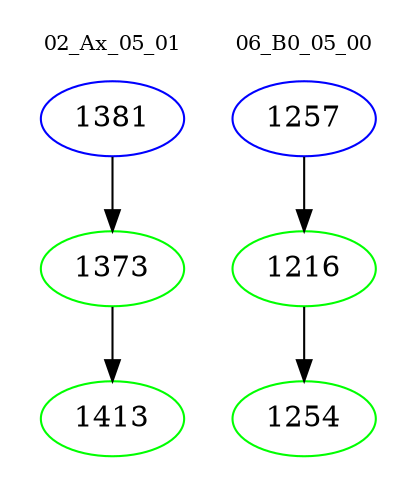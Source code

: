 digraph{
subgraph cluster_0 {
color = white
label = "02_Ax_05_01";
fontsize=10;
T0_1381 [label="1381", color="blue"]
T0_1381 -> T0_1373 [color="black"]
T0_1373 [label="1373", color="green"]
T0_1373 -> T0_1413 [color="black"]
T0_1413 [label="1413", color="green"]
}
subgraph cluster_1 {
color = white
label = "06_B0_05_00";
fontsize=10;
T1_1257 [label="1257", color="blue"]
T1_1257 -> T1_1216 [color="black"]
T1_1216 [label="1216", color="green"]
T1_1216 -> T1_1254 [color="black"]
T1_1254 [label="1254", color="green"]
}
}

